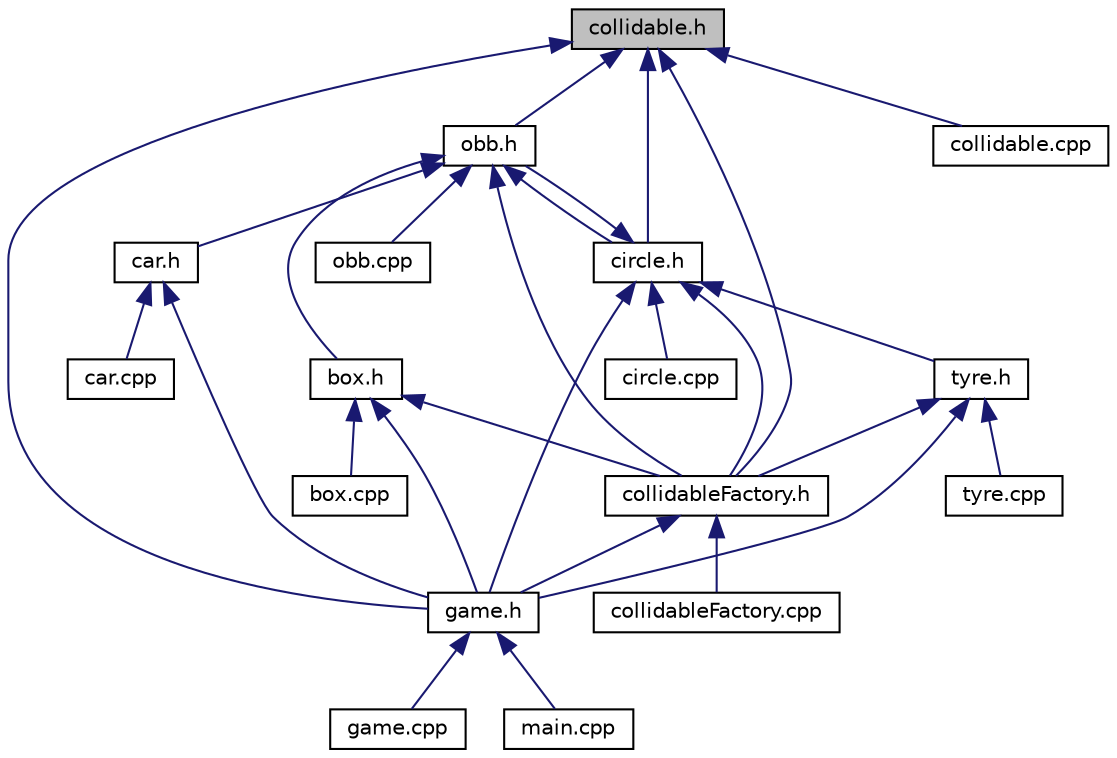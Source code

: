 digraph "collidable.h"
{
  edge [fontname="Helvetica",fontsize="10",labelfontname="Helvetica",labelfontsize="10"];
  node [fontname="Helvetica",fontsize="10",shape=record];
  Node1 [label="collidable.h",height=0.2,width=0.4,color="black", fillcolor="grey75", style="filled", fontcolor="black"];
  Node1 -> Node2 [dir="back",color="midnightblue",fontsize="10",style="solid",fontname="Helvetica"];
  Node2 [label="obb.h",height=0.2,width=0.4,color="black", fillcolor="white", style="filled",URL="$obb_8h.html",tooltip="Declaration of OBB class. "];
  Node2 -> Node3 [dir="back",color="midnightblue",fontsize="10",style="solid",fontname="Helvetica"];
  Node3 [label="box.h",height=0.2,width=0.4,color="black", fillcolor="white", style="filled",URL="$box_8h.html",tooltip="Declaration of Box class. "];
  Node3 -> Node4 [dir="back",color="midnightblue",fontsize="10",style="solid",fontname="Helvetica"];
  Node4 [label="collidableFactory.h",height=0.2,width=0.4,color="black", fillcolor="white", style="filled",URL="$collidable_factory_8h.html",tooltip="Declaration of CollidableFactory class. "];
  Node4 -> Node5 [dir="back",color="midnightblue",fontsize="10",style="solid",fontname="Helvetica"];
  Node5 [label="game.h",height=0.2,width=0.4,color="black", fillcolor="white", style="filled",URL="$game_8h.html",tooltip="Declaration of Game class. "];
  Node5 -> Node6 [dir="back",color="midnightblue",fontsize="10",style="solid",fontname="Helvetica"];
  Node6 [label="game.cpp",height=0.2,width=0.4,color="black", fillcolor="white", style="filled",URL="$game_8cpp.html",tooltip="Implementation of Car class. "];
  Node5 -> Node7 [dir="back",color="midnightblue",fontsize="10",style="solid",fontname="Helvetica"];
  Node7 [label="main.cpp",height=0.2,width=0.4,color="black", fillcolor="white", style="filled",URL="$main_8cpp.html",tooltip="Entance point to software.. "];
  Node4 -> Node8 [dir="back",color="midnightblue",fontsize="10",style="solid",fontname="Helvetica"];
  Node8 [label="collidableFactory.cpp",height=0.2,width=0.4,color="black", fillcolor="white", style="filled",URL="$collidable_factory_8cpp.html",tooltip="Implementation of CollidableFactory class. "];
  Node3 -> Node5 [dir="back",color="midnightblue",fontsize="10",style="solid",fontname="Helvetica"];
  Node3 -> Node9 [dir="back",color="midnightblue",fontsize="10",style="solid",fontname="Helvetica"];
  Node9 [label="box.cpp",height=0.2,width=0.4,color="black", fillcolor="white", style="filled",URL="$box_8cpp.html",tooltip="Implementation of Box class. "];
  Node2 -> Node10 [dir="back",color="midnightblue",fontsize="10",style="solid",fontname="Helvetica"];
  Node10 [label="circle.h",height=0.2,width=0.4,color="black", fillcolor="white", style="filled",URL="$circle_8h.html",tooltip="Declaration of Circle class. "];
  Node10 -> Node2 [dir="back",color="midnightblue",fontsize="10",style="solid",fontname="Helvetica"];
  Node10 -> Node4 [dir="back",color="midnightblue",fontsize="10",style="solid",fontname="Helvetica"];
  Node10 -> Node11 [dir="back",color="midnightblue",fontsize="10",style="solid",fontname="Helvetica"];
  Node11 [label="tyre.h",height=0.2,width=0.4,color="black", fillcolor="white", style="filled",URL="$tyre_8h.html",tooltip="Declaration of Tyre class. "];
  Node11 -> Node4 [dir="back",color="midnightblue",fontsize="10",style="solid",fontname="Helvetica"];
  Node11 -> Node5 [dir="back",color="midnightblue",fontsize="10",style="solid",fontname="Helvetica"];
  Node11 -> Node12 [dir="back",color="midnightblue",fontsize="10",style="solid",fontname="Helvetica"];
  Node12 [label="tyre.cpp",height=0.2,width=0.4,color="black", fillcolor="white", style="filled",URL="$tyre_8cpp.html",tooltip="Implementation of Tyre class. "];
  Node10 -> Node5 [dir="back",color="midnightblue",fontsize="10",style="solid",fontname="Helvetica"];
  Node10 -> Node13 [dir="back",color="midnightblue",fontsize="10",style="solid",fontname="Helvetica"];
  Node13 [label="circle.cpp",height=0.2,width=0.4,color="black", fillcolor="white", style="filled",URL="$circle_8cpp.html",tooltip="Implementation of Circle class. "];
  Node2 -> Node14 [dir="back",color="midnightblue",fontsize="10",style="solid",fontname="Helvetica"];
  Node14 [label="car.h",height=0.2,width=0.4,color="black", fillcolor="white", style="filled",URL="$car_8h.html",tooltip="Declaration of Car class. "];
  Node14 -> Node5 [dir="back",color="midnightblue",fontsize="10",style="solid",fontname="Helvetica"];
  Node14 -> Node15 [dir="back",color="midnightblue",fontsize="10",style="solid",fontname="Helvetica"];
  Node15 [label="car.cpp",height=0.2,width=0.4,color="black", fillcolor="white", style="filled",URL="$car_8cpp.html",tooltip="Implementation of Car class. "];
  Node2 -> Node4 [dir="back",color="midnightblue",fontsize="10",style="solid",fontname="Helvetica"];
  Node2 -> Node16 [dir="back",color="midnightblue",fontsize="10",style="solid",fontname="Helvetica"];
  Node16 [label="obb.cpp",height=0.2,width=0.4,color="black", fillcolor="white", style="filled",URL="$obb_8cpp.html",tooltip="Implementation of OBB class. "];
  Node1 -> Node10 [dir="back",color="midnightblue",fontsize="10",style="solid",fontname="Helvetica"];
  Node1 -> Node4 [dir="back",color="midnightblue",fontsize="10",style="solid",fontname="Helvetica"];
  Node1 -> Node5 [dir="back",color="midnightblue",fontsize="10",style="solid",fontname="Helvetica"];
  Node1 -> Node17 [dir="back",color="midnightblue",fontsize="10",style="solid",fontname="Helvetica"];
  Node17 [label="collidable.cpp",height=0.2,width=0.4,color="black", fillcolor="white", style="filled",URL="$collidable_8cpp.html",tooltip="Implementation of Collidable class. "];
}
